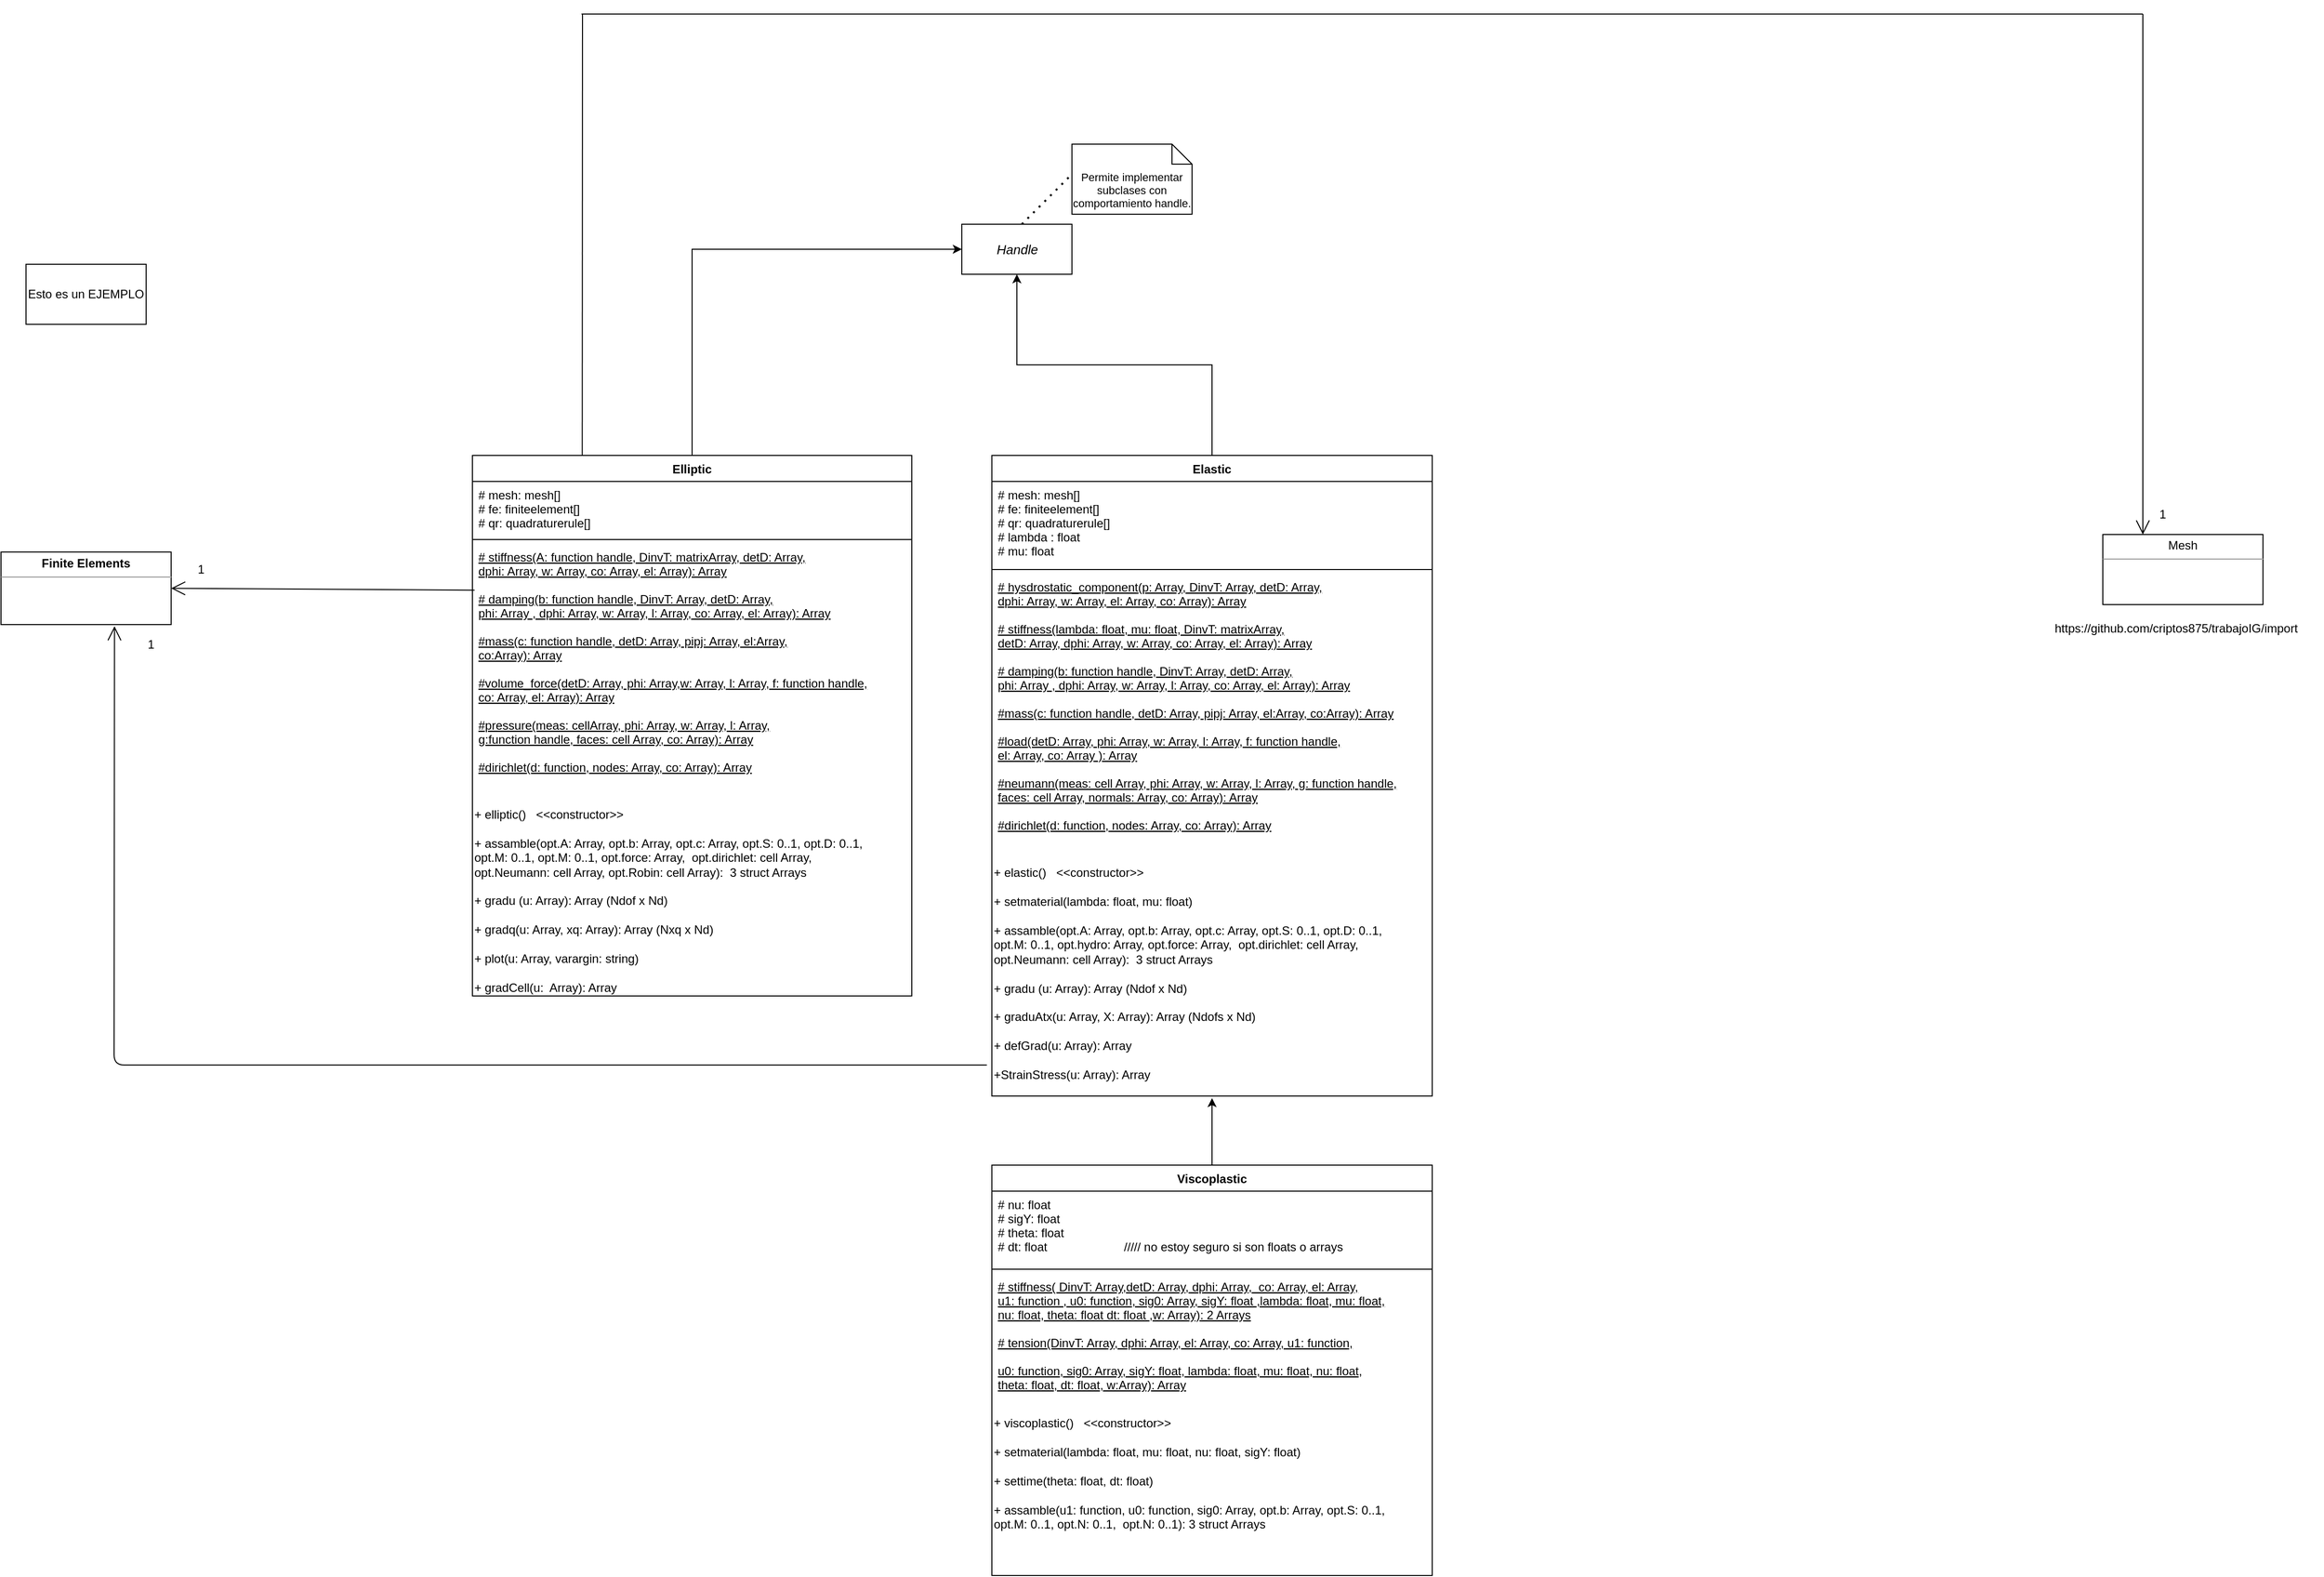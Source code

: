 <mxfile version="14.0.1" type="github">
  <diagram id="-kPS7vbOEdOf-NPWGsVT" name="Page-1">
    <mxGraphModel dx="1865" dy="1765" grid="1" gridSize="10" guides="1" tooltips="1" connect="1" arrows="1" fold="1" page="1" pageScale="1" pageWidth="827" pageHeight="1169" math="0" shadow="0">
      <root>
        <mxCell id="0" />
        <mxCell id="1" parent="0" />
        <mxCell id="CLJY1bVq05rDFRHtnUib-1" value="&lt;font style=&quot;font-size: 13px&quot;&gt;&lt;i&gt;Handle&lt;/i&gt;&lt;/font&gt;" style="html=1;" parent="1" vertex="1">
          <mxGeometry x="590" y="-80" width="110" height="50" as="geometry" />
        </mxCell>
        <mxCell id="CLJY1bVq05rDFRHtnUib-2" value="&lt;div style=&quot;font-size: 11px&quot; align=&quot;center&quot;&gt;&lt;font style=&quot;font-size: 11px&quot;&gt;Permite implementar subclases con comportamiento handle.&lt;/font&gt;&lt;/div&gt;&lt;div style=&quot;font-size: 11px&quot; align=&quot;center&quot;&gt;&lt;font style=&quot;font-size: 11px&quot;&gt;&lt;br&gt;&lt;/font&gt;&lt;/div&gt;" style="shape=note2;boundedLbl=1;whiteSpace=wrap;html=1;size=20;verticalAlign=top;align=center;" parent="1" vertex="1">
          <mxGeometry x="700" y="-160" width="120" height="70" as="geometry" />
        </mxCell>
        <mxCell id="CLJY1bVq05rDFRHtnUib-3" style="edgeStyle=orthogonalEdgeStyle;rounded=0;orthogonalLoop=1;jettySize=auto;html=1;exitX=0.5;exitY=0;exitDx=0;exitDy=0;entryX=0;entryY=0.5;entryDx=0;entryDy=0;" parent="1" source="CLJY1bVq05rDFRHtnUib-4" target="CLJY1bVq05rDFRHtnUib-1" edge="1">
          <mxGeometry relative="1" as="geometry" />
        </mxCell>
        <mxCell id="CLJY1bVq05rDFRHtnUib-4" value="Elliptic" style="swimlane;fontStyle=1;align=center;verticalAlign=top;childLayout=stackLayout;horizontal=1;startSize=26;horizontalStack=0;resizeParent=1;resizeParentMax=0;resizeLast=0;collapsible=1;marginBottom=0;" parent="1" vertex="1">
          <mxGeometry x="101" y="151" width="439" height="540" as="geometry" />
        </mxCell>
        <mxCell id="CLJY1bVq05rDFRHtnUib-5" value="# mesh: mesh[]&#xa;# fe: finiteelement[]&#xa;# qr: quadraturerule[]&#xa;" style="text;strokeColor=none;fillColor=none;align=left;verticalAlign=top;spacingLeft=4;spacingRight=4;overflow=hidden;rotatable=0;points=[[0,0.5],[1,0.5]];portConstraint=eastwest;" parent="CLJY1bVq05rDFRHtnUib-4" vertex="1">
          <mxGeometry y="26" width="439" height="54" as="geometry" />
        </mxCell>
        <mxCell id="CLJY1bVq05rDFRHtnUib-6" value="" style="line;strokeWidth=1;fillColor=none;align=left;verticalAlign=middle;spacingTop=-1;spacingLeft=3;spacingRight=3;rotatable=0;labelPosition=right;points=[];portConstraint=eastwest;" parent="CLJY1bVq05rDFRHtnUib-4" vertex="1">
          <mxGeometry y="80" width="439" height="8" as="geometry" />
        </mxCell>
        <mxCell id="CLJY1bVq05rDFRHtnUib-7" value="# stiffness(A: function handle, DinvT: matrixArray, detD: Array, &#xa;dphi: Array, w: Array, co: Array, el: Array): Array&#xa;&#xa;# damping(b: function handle, DinvT: Array, detD: Array, &#xa;phi: Array , dphi: Array, w: Array, l: Array, co: Array, el: Array): Array&#xa;&#xa;#mass(c: function handle, detD: Array, pipj: Array, el:Array,&#xa; co:Array): Array&#xa;&#xa;#volume_force(detD: Array, phi: Array,w: Array, l: Array, f: function handle,&#xa; co: Array, el: Array): Array&#xa;&#xa;#pressure(meas: cellArray, phi: Array, w: Array, l: Array,&#xa;g:function handle, faces: cell Array, co: Array): Array&#xa;&#xa;#dirichlet(d: function, nodes: Array, co: Array): Array&#xa;&#xa;&#xa;&#xa;&#xa;&#xa;" style="text;strokeColor=none;fillColor=none;align=left;verticalAlign=top;spacingLeft=4;spacingRight=4;overflow=hidden;rotatable=0;points=[[0,0.5],[1,0.5]];portConstraint=eastwest;fontStyle=4" parent="CLJY1bVq05rDFRHtnUib-4" vertex="1">
          <mxGeometry y="88" width="439" height="262" as="geometry" />
        </mxCell>
        <mxCell id="CLJY1bVq05rDFRHtnUib-8" value="&lt;div align=&quot;left&quot;&gt;+ elliptic()&amp;nbsp;&amp;nbsp; &amp;lt;&amp;lt;constructor&amp;gt;&amp;gt;&lt;/div&gt;&lt;div align=&quot;left&quot;&gt;&lt;br&gt;&lt;/div&gt;&lt;div align=&quot;left&quot;&gt; + assamble(opt.A: Array, opt.b: Array, opt.c: Array, opt.S: 0..1, opt.D: 0..1,&lt;/div&gt;&lt;div align=&quot;left&quot;&gt;opt.M: 0..1, opt.M: 0..1, opt.force: Array,&amp;nbsp; opt.dirichlet: cell Array, &lt;br&gt;&lt;/div&gt;&lt;div align=&quot;left&quot;&gt;opt.Neumann: cell Array, opt.Robin: cell Array):&amp;nbsp; 3 struct Arrays&lt;br&gt;&lt;/div&gt;&lt;div align=&quot;left&quot;&gt;&lt;br&gt;&lt;/div&gt;&lt;div align=&quot;left&quot;&gt;+ gradu (u: Array): Array (Ndof x Nd)&lt;/div&gt;&lt;div align=&quot;left&quot;&gt;&lt;br&gt;&lt;/div&gt;&lt;div&gt;+ gradq(u: Array, xq: Array): Array (Nxq x Nd)&lt;/div&gt;&lt;div&gt;&lt;br&gt;&lt;/div&gt;&lt;div&gt;+ plot(u: Array, varargin: string)&lt;/div&gt;&lt;div&gt;&lt;br&gt;&lt;/div&gt;&lt;div&gt;+ gradCell(u:&amp;nbsp; Array): Array&lt;br&gt;&lt;/div&gt;" style="text;html=1;align=left;verticalAlign=middle;resizable=0;points=[];autosize=1;" parent="CLJY1bVq05rDFRHtnUib-4" vertex="1">
          <mxGeometry y="350" width="439" height="190" as="geometry" />
        </mxCell>
        <mxCell id="CLJY1bVq05rDFRHtnUib-9" style="edgeStyle=orthogonalEdgeStyle;rounded=0;orthogonalLoop=1;jettySize=auto;html=1;exitX=0.5;exitY=0;exitDx=0;exitDy=0;entryX=0.5;entryY=1;entryDx=0;entryDy=0;" parent="1" source="CLJY1bVq05rDFRHtnUib-10" target="CLJY1bVq05rDFRHtnUib-1" edge="1">
          <mxGeometry relative="1" as="geometry" />
        </mxCell>
        <mxCell id="CLJY1bVq05rDFRHtnUib-10" value="Elastic" style="swimlane;fontStyle=1;align=center;verticalAlign=top;childLayout=stackLayout;horizontal=1;startSize=26;horizontalStack=0;resizeParent=1;resizeParentMax=0;resizeLast=0;collapsible=1;marginBottom=0;" parent="1" vertex="1">
          <mxGeometry x="620" y="151" width="440" height="640" as="geometry" />
        </mxCell>
        <mxCell id="CLJY1bVq05rDFRHtnUib-11" value="# mesh: mesh[]&#xa;# fe: finiteelement[]&#xa;# qr: quadraturerule[]&#xa;# lambda : float&#xa;# mu: float&#xa;&#xa;" style="text;strokeColor=none;fillColor=none;align=left;verticalAlign=top;spacingLeft=4;spacingRight=4;overflow=hidden;rotatable=0;points=[[0,0.5],[1,0.5]];portConstraint=eastwest;" parent="CLJY1bVq05rDFRHtnUib-10" vertex="1">
          <mxGeometry y="26" width="440" height="84" as="geometry" />
        </mxCell>
        <mxCell id="CLJY1bVq05rDFRHtnUib-12" value="" style="line;strokeWidth=1;fillColor=none;align=left;verticalAlign=middle;spacingTop=-1;spacingLeft=3;spacingRight=3;rotatable=0;labelPosition=right;points=[];portConstraint=eastwest;" parent="CLJY1bVq05rDFRHtnUib-10" vertex="1">
          <mxGeometry y="110" width="440" height="8" as="geometry" />
        </mxCell>
        <mxCell id="CLJY1bVq05rDFRHtnUib-13" value="# hysdrostatic_component(p: Array, DinvT: Array, detD: Array, &#xa;dphi: Array, w: Array, el: Array, co: Array): Array&#xa;&#xa;# stiffness(lambda: float, mu: float, DinvT: matrixArray,&#xa; detD: Array, dphi: Array, w: Array, co: Array, el: Array): Array&#xa;&#xa;# damping(b: function handle, DinvT: Array, detD: Array, &#xa;phi: Array , dphi: Array, w: Array, l: Array, co: Array, el: Array): Array&#xa;&#xa;#mass(c: function handle, detD: Array, pipj: Array, el:Array, co:Array): Array&#xa;&#xa;#load(detD: Array, phi: Array, w: Array, l: Array, f: function handle,&#xa;el: Array, co: Array ): Array&#xa;&#xa;#neumann(meas: cell Array, phi: Array, w: Array, l: Array, g: function handle,&#xa;faces: cell Array, normals: Array, co: Array): Array&#xa;&#xa;#dirichlet(d: function, nodes: Array, co: Array): Array&#xa;&#xa;&#xa;&#xa;&#xa;&#xa;" style="text;strokeColor=none;fillColor=none;align=left;verticalAlign=top;spacingLeft=4;spacingRight=4;overflow=hidden;rotatable=0;points=[[0,0.5],[1,0.5]];portConstraint=eastwest;fontStyle=4" parent="CLJY1bVq05rDFRHtnUib-10" vertex="1">
          <mxGeometry y="118" width="440" height="292" as="geometry" />
        </mxCell>
        <mxCell id="CLJY1bVq05rDFRHtnUib-14" value="&lt;div align=&quot;left&quot;&gt;+ elastic()&amp;nbsp;&amp;nbsp; &amp;lt;&amp;lt;constructor&amp;gt;&amp;gt;&lt;/div&gt;&lt;div align=&quot;left&quot;&gt;&lt;br&gt;&lt;/div&gt;&lt;div align=&quot;left&quot;&gt;+ setmaterial(lambda: float, mu: float)&lt;br&gt;&lt;/div&gt;&lt;div align=&quot;left&quot;&gt;&lt;br&gt;&lt;/div&gt;&lt;div align=&quot;left&quot;&gt; + assamble(opt.A: Array, opt.b: Array, opt.c: Array, opt.S: 0..1, opt.D: 0..1,&lt;/div&gt;&lt;div align=&quot;left&quot;&gt;opt.M: 0..1, opt.hydro: Array, opt.force: Array,&amp;nbsp; opt.dirichlet: cell Array, &lt;br&gt;&lt;/div&gt;&lt;div align=&quot;left&quot;&gt;opt.Neumann: cell Array):&amp;nbsp; 3 struct Arrays&lt;br&gt;&lt;/div&gt;&lt;div align=&quot;left&quot;&gt;&lt;br&gt;&lt;/div&gt;&lt;div align=&quot;left&quot;&gt;+ gradu (u: Array): Array (Ndof x Nd)&lt;/div&gt;&lt;div align=&quot;left&quot;&gt;&lt;br&gt;&lt;/div&gt;&lt;div&gt;+ graduAtx(u: Array, X: Array): Array (Ndofs x Nd)&lt;/div&gt;&lt;div&gt;&lt;br&gt;&lt;/div&gt;&lt;div&gt;+ defGrad(u: Array): Array&lt;/div&gt;&lt;div&gt;&lt;br&gt;&lt;/div&gt;&lt;div&gt;+StrainStress(u: Array): Array&lt;br&gt;&lt;/div&gt;&lt;div&gt;&lt;br&gt;&lt;/div&gt;" style="text;html=1;align=left;verticalAlign=middle;resizable=0;points=[];autosize=1;" parent="CLJY1bVq05rDFRHtnUib-10" vertex="1">
          <mxGeometry y="410" width="440" height="230" as="geometry" />
        </mxCell>
        <mxCell id="CLJY1bVq05rDFRHtnUib-15" style="edgeStyle=orthogonalEdgeStyle;rounded=0;orthogonalLoop=1;jettySize=auto;html=1;exitX=0.5;exitY=0;exitDx=0;exitDy=0;entryX=0.5;entryY=1.009;entryDx=0;entryDy=0;entryPerimeter=0;" parent="1" source="CLJY1bVq05rDFRHtnUib-16" target="CLJY1bVq05rDFRHtnUib-14" edge="1">
          <mxGeometry relative="1" as="geometry" />
        </mxCell>
        <mxCell id="CLJY1bVq05rDFRHtnUib-16" value="Viscoplastic" style="swimlane;fontStyle=1;align=center;verticalAlign=top;childLayout=stackLayout;horizontal=1;startSize=26;horizontalStack=0;resizeParent=1;resizeParentMax=0;resizeLast=0;collapsible=1;marginBottom=0;" parent="1" vertex="1">
          <mxGeometry x="620" y="860" width="440" height="410" as="geometry">
            <mxRectangle x="790" y="920" width="100" height="26" as="alternateBounds" />
          </mxGeometry>
        </mxCell>
        <mxCell id="CLJY1bVq05rDFRHtnUib-17" value="# nu: float&#xa;# sigY: float&#xa;# theta: float&#xa;# dt: float                       ///// no estoy seguro si son floats o arrays&#xa;&#xa;" style="text;strokeColor=none;fillColor=none;align=left;verticalAlign=top;spacingLeft=4;spacingRight=4;overflow=hidden;rotatable=0;points=[[0,0.5],[1,0.5]];portConstraint=eastwest;" parent="CLJY1bVq05rDFRHtnUib-16" vertex="1">
          <mxGeometry y="26" width="440" height="74" as="geometry" />
        </mxCell>
        <mxCell id="CLJY1bVq05rDFRHtnUib-18" value="" style="line;strokeWidth=1;fillColor=none;align=left;verticalAlign=middle;spacingTop=-1;spacingLeft=3;spacingRight=3;rotatable=0;labelPosition=right;points=[];portConstraint=eastwest;" parent="CLJY1bVq05rDFRHtnUib-16" vertex="1">
          <mxGeometry y="100" width="440" height="8" as="geometry" />
        </mxCell>
        <mxCell id="CLJY1bVq05rDFRHtnUib-19" value="# stiffness( DinvT: Array,detD: Array, dphi: Array,  co: Array, el: Array, &#xa;u1: function , u0: function, sig0: Array, sigY: float ,lambda: float, mu: float,&#xa;nu: float, theta: float dt: float ,w: Array): 2 Arrays&#xa;&#xa;# tension(DinvT: Array, dphi: Array, el: Array, co: Array, u1: function, &#xa;&#xa;u0: function, sig0: Array, sigY: float, lambda: float, mu: float, nu: float,&#xa;theta: float, dt: float, w:Array): Array &#xa;&#xa;&#xa;&#xa;&#xa;&#xa;&#xa;&#xa;&#xa;" style="text;strokeColor=none;fillColor=none;align=left;verticalAlign=top;spacingLeft=4;spacingRight=4;overflow=hidden;rotatable=0;points=[[0,0.5],[1,0.5]];portConstraint=eastwest;fontStyle=4" parent="CLJY1bVq05rDFRHtnUib-16" vertex="1">
          <mxGeometry y="108" width="440" height="142" as="geometry" />
        </mxCell>
        <mxCell id="CLJY1bVq05rDFRHtnUib-20" value="&lt;div align=&quot;left&quot;&gt;+ viscoplastic()&amp;nbsp;&amp;nbsp; &amp;lt;&amp;lt;constructor&amp;gt;&amp;gt;&lt;/div&gt;&lt;div align=&quot;left&quot;&gt;&lt;br&gt;&lt;/div&gt;&lt;div align=&quot;left&quot;&gt;+ setmaterial(lambda: float, mu: float, nu: float, sigY: float)&lt;/div&gt;&lt;div align=&quot;left&quot;&gt;&lt;br&gt;&lt;/div&gt;&lt;div align=&quot;left&quot;&gt;+ settime(theta: float, dt: float)&lt;br&gt;&lt;/div&gt;&lt;div align=&quot;left&quot;&gt;&lt;br&gt;&lt;/div&gt;&lt;div align=&quot;left&quot;&gt; + assamble(u1: function, u0: function, sig0: Array, opt.b: Array, opt.S: 0..1, &lt;br&gt;&lt;/div&gt;&lt;div align=&quot;left&quot;&gt;opt.M: 0..1, opt.N: 0..1,&amp;nbsp; opt.N: 0..1): 3 struct Arrays&lt;br&gt;&lt;/div&gt;&lt;div align=&quot;left&quot;&gt;&lt;br&gt;&lt;/div&gt;&lt;br&gt;&lt;div&gt;&lt;br&gt;&lt;/div&gt;" style="text;html=1;align=left;verticalAlign=middle;resizable=0;points=[];autosize=1;" parent="CLJY1bVq05rDFRHtnUib-16" vertex="1">
          <mxGeometry y="250" width="440" height="160" as="geometry" />
        </mxCell>
        <mxCell id="CLJY1bVq05rDFRHtnUib-21" value="" style="endArrow=none;dashed=1;html=1;dashPattern=1 3;strokeWidth=2;" parent="1" edge="1">
          <mxGeometry width="50" height="50" relative="1" as="geometry">
            <mxPoint x="650" y="-80" as="sourcePoint" />
            <mxPoint x="700" y="-130" as="targetPoint" />
          </mxGeometry>
        </mxCell>
        <mxCell id="CLJY1bVq05rDFRHtnUib-22" value="&lt;p style=&quot;margin: 0px ; margin-top: 4px ; text-align: center&quot;&gt;Mesh&lt;/p&gt;&lt;hr size=&quot;1&quot;&gt;&lt;div style=&quot;height: 2px&quot;&gt;&lt;/div&gt;" style="verticalAlign=top;align=left;overflow=fill;fontSize=12;fontFamily=Helvetica;html=1;" parent="1" vertex="1">
          <mxGeometry x="1730" y="230" width="160" height="70" as="geometry" />
        </mxCell>
        <mxCell id="CLJY1bVq05rDFRHtnUib-23" value="&lt;p style=&quot;margin: 0px ; margin-top: 4px ; text-align: center&quot;&gt;&lt;b&gt;Finite Elements&lt;/b&gt;&lt;br&gt;&lt;/p&gt;&lt;hr size=&quot;1&quot;&gt;&lt;div style=&quot;height: 2px&quot;&gt;&lt;/div&gt;" style="verticalAlign=top;align=left;overflow=fill;fontSize=12;fontFamily=Helvetica;html=1;" parent="1" vertex="1">
          <mxGeometry x="-370" y="247.5" width="170" height="72.5" as="geometry" />
        </mxCell>
        <mxCell id="CLJY1bVq05rDFRHtnUib-24" value="" style="endArrow=open;endFill=1;endSize=12;html=1;entryX=1;entryY=0.5;entryDx=0;entryDy=0;exitX=0.005;exitY=0.178;exitDx=0;exitDy=0;exitPerimeter=0;" parent="1" source="CLJY1bVq05rDFRHtnUib-7" target="CLJY1bVq05rDFRHtnUib-23" edge="1">
          <mxGeometry width="160" relative="1" as="geometry">
            <mxPoint x="60" y="370" as="sourcePoint" />
            <mxPoint x="220" y="370" as="targetPoint" />
          </mxGeometry>
        </mxCell>
        <mxCell id="CLJY1bVq05rDFRHtnUib-25" value="" style="endArrow=open;endFill=1;endSize=12;html=1;entryX=0.667;entryY=1.023;entryDx=0;entryDy=0;entryPerimeter=0;" parent="1" target="CLJY1bVq05rDFRHtnUib-23" edge="1">
          <mxGeometry width="160" relative="1" as="geometry">
            <mxPoint x="615" y="760" as="sourcePoint" />
            <mxPoint x="-90" y="600" as="targetPoint" />
            <Array as="points">
              <mxPoint x="-257" y="760" />
            </Array>
          </mxGeometry>
        </mxCell>
        <mxCell id="CLJY1bVq05rDFRHtnUib-26" value="1" style="text;html=1;strokeColor=none;fillColor=none;align=center;verticalAlign=middle;whiteSpace=wrap;rounded=0;" parent="1" vertex="1">
          <mxGeometry x="-240" y="330" width="40" height="20" as="geometry" />
        </mxCell>
        <mxCell id="CLJY1bVq05rDFRHtnUib-27" value="1" style="text;html=1;strokeColor=none;fillColor=none;align=center;verticalAlign=middle;whiteSpace=wrap;rounded=0;" parent="1" vertex="1">
          <mxGeometry x="-190" y="255" width="40" height="20" as="geometry" />
        </mxCell>
        <mxCell id="CLJY1bVq05rDFRHtnUib-28" value="" style="endArrow=none;html=1;exitX=0.25;exitY=0;exitDx=0;exitDy=0;" parent="1" source="CLJY1bVq05rDFRHtnUib-4" edge="1">
          <mxGeometry width="50" height="50" relative="1" as="geometry">
            <mxPoint x="310" y="190" as="sourcePoint" />
            <mxPoint x="211" y="-290" as="targetPoint" />
          </mxGeometry>
        </mxCell>
        <mxCell id="CLJY1bVq05rDFRHtnUib-29" value="" style="endArrow=none;html=1;" parent="1" edge="1">
          <mxGeometry width="50" height="50" relative="1" as="geometry">
            <mxPoint x="210" y="-290" as="sourcePoint" />
            <mxPoint x="1770" y="-290" as="targetPoint" />
          </mxGeometry>
        </mxCell>
        <mxCell id="CLJY1bVq05rDFRHtnUib-30" value="" style="endArrow=open;endFill=1;endSize=12;html=1;entryX=0.25;entryY=0;entryDx=0;entryDy=0;" parent="1" target="CLJY1bVq05rDFRHtnUib-22" edge="1">
          <mxGeometry width="160" relative="1" as="geometry">
            <mxPoint x="1770" y="-290" as="sourcePoint" />
            <mxPoint x="1520" y="-60" as="targetPoint" />
          </mxGeometry>
        </mxCell>
        <mxCell id="CLJY1bVq05rDFRHtnUib-31" value="1" style="text;html=1;strokeColor=none;fillColor=none;align=center;verticalAlign=middle;whiteSpace=wrap;rounded=0;" parent="1" vertex="1">
          <mxGeometry x="1770" y="200" width="40" height="20" as="geometry" />
        </mxCell>
        <UserObject label="https://github.com/criptos875/trabajoIG/import" id="CLJY1bVq05rDFRHtnUib-32">
          <mxCell style="text;whiteSpace=wrap;html=1;" parent="1" vertex="1">
            <mxGeometry x="1680" y="310" width="270" height="30" as="geometry" />
          </mxCell>
        </UserObject>
        <mxCell id="884Icalcqkr2jpZVz-mu-1" value="Esto es un EJEMPLO" style="rounded=0;whiteSpace=wrap;html=1;" vertex="1" parent="1">
          <mxGeometry x="-345" y="-40" width="120" height="60" as="geometry" />
        </mxCell>
      </root>
    </mxGraphModel>
  </diagram>
</mxfile>
